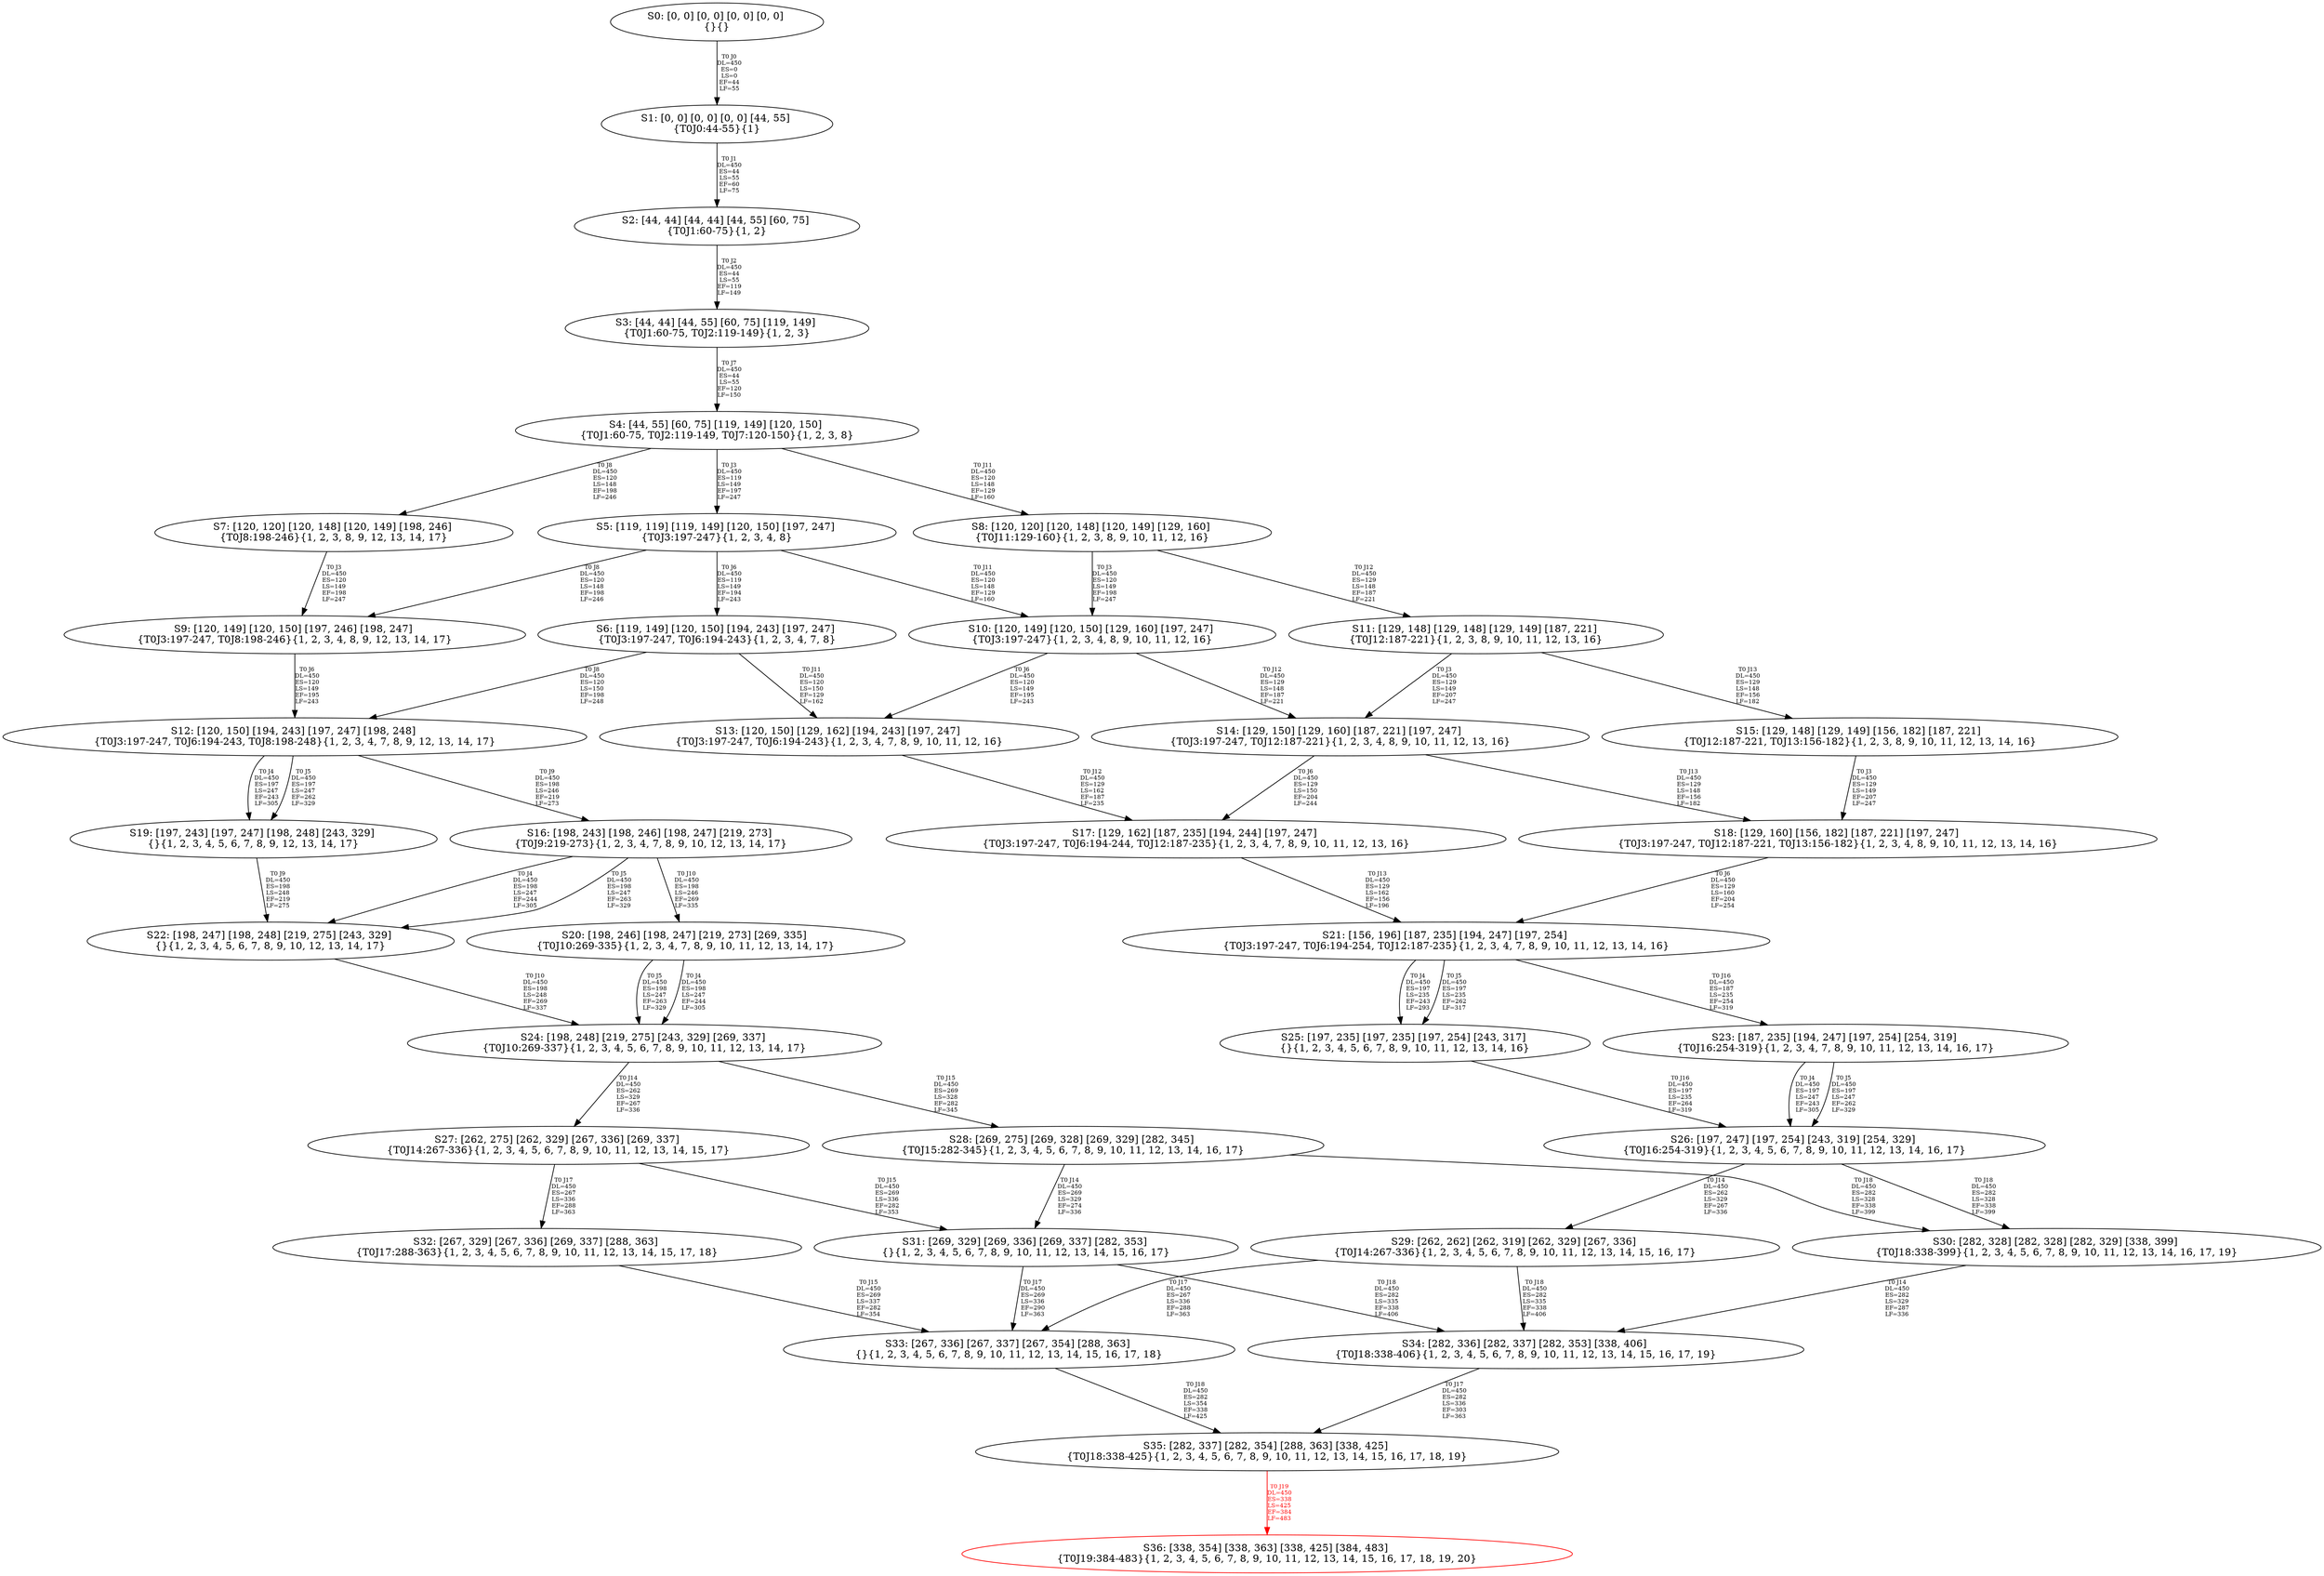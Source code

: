 digraph {
	S0[label="S0: [0, 0] [0, 0] [0, 0] [0, 0] \n{}{}"];
	S1[label="S1: [0, 0] [0, 0] [0, 0] [44, 55] \n{T0J0:44-55}{1}"];
	S2[label="S2: [44, 44] [44, 44] [44, 55] [60, 75] \n{T0J1:60-75}{1, 2}"];
	S3[label="S3: [44, 44] [44, 55] [60, 75] [119, 149] \n{T0J1:60-75, T0J2:119-149}{1, 2, 3}"];
	S4[label="S4: [44, 55] [60, 75] [119, 149] [120, 150] \n{T0J1:60-75, T0J2:119-149, T0J7:120-150}{1, 2, 3, 8}"];
	S5[label="S5: [119, 119] [119, 149] [120, 150] [197, 247] \n{T0J3:197-247}{1, 2, 3, 4, 8}"];
	S6[label="S6: [119, 149] [120, 150] [194, 243] [197, 247] \n{T0J3:197-247, T0J6:194-243}{1, 2, 3, 4, 7, 8}"];
	S7[label="S7: [120, 120] [120, 148] [120, 149] [198, 246] \n{T0J8:198-246}{1, 2, 3, 8, 9, 12, 13, 14, 17}"];
	S8[label="S8: [120, 120] [120, 148] [120, 149] [129, 160] \n{T0J11:129-160}{1, 2, 3, 8, 9, 10, 11, 12, 16}"];
	S9[label="S9: [120, 149] [120, 150] [197, 246] [198, 247] \n{T0J3:197-247, T0J8:198-246}{1, 2, 3, 4, 8, 9, 12, 13, 14, 17}"];
	S10[label="S10: [120, 149] [120, 150] [129, 160] [197, 247] \n{T0J3:197-247}{1, 2, 3, 4, 8, 9, 10, 11, 12, 16}"];
	S11[label="S11: [129, 148] [129, 148] [129, 149] [187, 221] \n{T0J12:187-221}{1, 2, 3, 8, 9, 10, 11, 12, 13, 16}"];
	S12[label="S12: [120, 150] [194, 243] [197, 247] [198, 248] \n{T0J3:197-247, T0J6:194-243, T0J8:198-248}{1, 2, 3, 4, 7, 8, 9, 12, 13, 14, 17}"];
	S13[label="S13: [120, 150] [129, 162] [194, 243] [197, 247] \n{T0J3:197-247, T0J6:194-243}{1, 2, 3, 4, 7, 8, 9, 10, 11, 12, 16}"];
	S14[label="S14: [129, 150] [129, 160] [187, 221] [197, 247] \n{T0J3:197-247, T0J12:187-221}{1, 2, 3, 4, 8, 9, 10, 11, 12, 13, 16}"];
	S15[label="S15: [129, 148] [129, 149] [156, 182] [187, 221] \n{T0J12:187-221, T0J13:156-182}{1, 2, 3, 8, 9, 10, 11, 12, 13, 14, 16}"];
	S16[label="S16: [198, 243] [198, 246] [198, 247] [219, 273] \n{T0J9:219-273}{1, 2, 3, 4, 7, 8, 9, 10, 12, 13, 14, 17}"];
	S17[label="S17: [129, 162] [187, 235] [194, 244] [197, 247] \n{T0J3:197-247, T0J6:194-244, T0J12:187-235}{1, 2, 3, 4, 7, 8, 9, 10, 11, 12, 13, 16}"];
	S18[label="S18: [129, 160] [156, 182] [187, 221] [197, 247] \n{T0J3:197-247, T0J12:187-221, T0J13:156-182}{1, 2, 3, 4, 8, 9, 10, 11, 12, 13, 14, 16}"];
	S19[label="S19: [197, 243] [197, 247] [198, 248] [243, 329] \n{}{1, 2, 3, 4, 5, 6, 7, 8, 9, 12, 13, 14, 17}"];
	S20[label="S20: [198, 246] [198, 247] [219, 273] [269, 335] \n{T0J10:269-335}{1, 2, 3, 4, 7, 8, 9, 10, 11, 12, 13, 14, 17}"];
	S21[label="S21: [156, 196] [187, 235] [194, 247] [197, 254] \n{T0J3:197-247, T0J6:194-254, T0J12:187-235}{1, 2, 3, 4, 7, 8, 9, 10, 11, 12, 13, 14, 16}"];
	S22[label="S22: [198, 247] [198, 248] [219, 275] [243, 329] \n{}{1, 2, 3, 4, 5, 6, 7, 8, 9, 10, 12, 13, 14, 17}"];
	S23[label="S23: [187, 235] [194, 247] [197, 254] [254, 319] \n{T0J16:254-319}{1, 2, 3, 4, 7, 8, 9, 10, 11, 12, 13, 14, 16, 17}"];
	S24[label="S24: [198, 248] [219, 275] [243, 329] [269, 337] \n{T0J10:269-337}{1, 2, 3, 4, 5, 6, 7, 8, 9, 10, 11, 12, 13, 14, 17}"];
	S25[label="S25: [197, 235] [197, 235] [197, 254] [243, 317] \n{}{1, 2, 3, 4, 5, 6, 7, 8, 9, 10, 11, 12, 13, 14, 16}"];
	S26[label="S26: [197, 247] [197, 254] [243, 319] [254, 329] \n{T0J16:254-319}{1, 2, 3, 4, 5, 6, 7, 8, 9, 10, 11, 12, 13, 14, 16, 17}"];
	S27[label="S27: [262, 275] [262, 329] [267, 336] [269, 337] \n{T0J14:267-336}{1, 2, 3, 4, 5, 6, 7, 8, 9, 10, 11, 12, 13, 14, 15, 17}"];
	S28[label="S28: [269, 275] [269, 328] [269, 329] [282, 345] \n{T0J15:282-345}{1, 2, 3, 4, 5, 6, 7, 8, 9, 10, 11, 12, 13, 14, 16, 17}"];
	S29[label="S29: [262, 262] [262, 319] [262, 329] [267, 336] \n{T0J14:267-336}{1, 2, 3, 4, 5, 6, 7, 8, 9, 10, 11, 12, 13, 14, 15, 16, 17}"];
	S30[label="S30: [282, 328] [282, 328] [282, 329] [338, 399] \n{T0J18:338-399}{1, 2, 3, 4, 5, 6, 7, 8, 9, 10, 11, 12, 13, 14, 16, 17, 19}"];
	S31[label="S31: [269, 329] [269, 336] [269, 337] [282, 353] \n{}{1, 2, 3, 4, 5, 6, 7, 8, 9, 10, 11, 12, 13, 14, 15, 16, 17}"];
	S32[label="S32: [267, 329] [267, 336] [269, 337] [288, 363] \n{T0J17:288-363}{1, 2, 3, 4, 5, 6, 7, 8, 9, 10, 11, 12, 13, 14, 15, 17, 18}"];
	S33[label="S33: [267, 336] [267, 337] [267, 354] [288, 363] \n{}{1, 2, 3, 4, 5, 6, 7, 8, 9, 10, 11, 12, 13, 14, 15, 16, 17, 18}"];
	S34[label="S34: [282, 336] [282, 337] [282, 353] [338, 406] \n{T0J18:338-406}{1, 2, 3, 4, 5, 6, 7, 8, 9, 10, 11, 12, 13, 14, 15, 16, 17, 19}"];
	S35[label="S35: [282, 337] [282, 354] [288, 363] [338, 425] \n{T0J18:338-425}{1, 2, 3, 4, 5, 6, 7, 8, 9, 10, 11, 12, 13, 14, 15, 16, 17, 18, 19}"];
	S36[label="S36: [338, 354] [338, 363] [338, 425] [384, 483] \n{T0J19:384-483}{1, 2, 3, 4, 5, 6, 7, 8, 9, 10, 11, 12, 13, 14, 15, 16, 17, 18, 19, 20}"];
	S0 -> S1[label="T0 J0\nDL=450\nES=0\nLS=0\nEF=44\nLF=55",fontsize=8];
	S1 -> S2[label="T0 J1\nDL=450\nES=44\nLS=55\nEF=60\nLF=75",fontsize=8];
	S2 -> S3[label="T0 J2\nDL=450\nES=44\nLS=55\nEF=119\nLF=149",fontsize=8];
	S3 -> S4[label="T0 J7\nDL=450\nES=44\nLS=55\nEF=120\nLF=150",fontsize=8];
	S4 -> S5[label="T0 J3\nDL=450\nES=119\nLS=149\nEF=197\nLF=247",fontsize=8];
	S4 -> S7[label="T0 J8\nDL=450\nES=120\nLS=148\nEF=198\nLF=246",fontsize=8];
	S4 -> S8[label="T0 J11\nDL=450\nES=120\nLS=148\nEF=129\nLF=160",fontsize=8];
	S5 -> S6[label="T0 J6\nDL=450\nES=119\nLS=149\nEF=194\nLF=243",fontsize=8];
	S5 -> S9[label="T0 J8\nDL=450\nES=120\nLS=148\nEF=198\nLF=246",fontsize=8];
	S5 -> S10[label="T0 J11\nDL=450\nES=120\nLS=148\nEF=129\nLF=160",fontsize=8];
	S6 -> S12[label="T0 J8\nDL=450\nES=120\nLS=150\nEF=198\nLF=248",fontsize=8];
	S6 -> S13[label="T0 J11\nDL=450\nES=120\nLS=150\nEF=129\nLF=162",fontsize=8];
	S7 -> S9[label="T0 J3\nDL=450\nES=120\nLS=149\nEF=198\nLF=247",fontsize=8];
	S8 -> S10[label="T0 J3\nDL=450\nES=120\nLS=149\nEF=198\nLF=247",fontsize=8];
	S8 -> S11[label="T0 J12\nDL=450\nES=129\nLS=148\nEF=187\nLF=221",fontsize=8];
	S9 -> S12[label="T0 J6\nDL=450\nES=120\nLS=149\nEF=195\nLF=243",fontsize=8];
	S10 -> S13[label="T0 J6\nDL=450\nES=120\nLS=149\nEF=195\nLF=243",fontsize=8];
	S10 -> S14[label="T0 J12\nDL=450\nES=129\nLS=148\nEF=187\nLF=221",fontsize=8];
	S11 -> S14[label="T0 J3\nDL=450\nES=129\nLS=149\nEF=207\nLF=247",fontsize=8];
	S11 -> S15[label="T0 J13\nDL=450\nES=129\nLS=148\nEF=156\nLF=182",fontsize=8];
	S12 -> S19[label="T0 J4\nDL=450\nES=197\nLS=247\nEF=243\nLF=305",fontsize=8];
	S12 -> S19[label="T0 J5\nDL=450\nES=197\nLS=247\nEF=262\nLF=329",fontsize=8];
	S12 -> S16[label="T0 J9\nDL=450\nES=198\nLS=246\nEF=219\nLF=273",fontsize=8];
	S13 -> S17[label="T0 J12\nDL=450\nES=129\nLS=162\nEF=187\nLF=235",fontsize=8];
	S14 -> S17[label="T0 J6\nDL=450\nES=129\nLS=150\nEF=204\nLF=244",fontsize=8];
	S14 -> S18[label="T0 J13\nDL=450\nES=129\nLS=148\nEF=156\nLF=182",fontsize=8];
	S15 -> S18[label="T0 J3\nDL=450\nES=129\nLS=149\nEF=207\nLF=247",fontsize=8];
	S16 -> S22[label="T0 J4\nDL=450\nES=198\nLS=247\nEF=244\nLF=305",fontsize=8];
	S16 -> S22[label="T0 J5\nDL=450\nES=198\nLS=247\nEF=263\nLF=329",fontsize=8];
	S16 -> S20[label="T0 J10\nDL=450\nES=198\nLS=246\nEF=269\nLF=335",fontsize=8];
	S17 -> S21[label="T0 J13\nDL=450\nES=129\nLS=162\nEF=156\nLF=196",fontsize=8];
	S18 -> S21[label="T0 J6\nDL=450\nES=129\nLS=160\nEF=204\nLF=254",fontsize=8];
	S19 -> S22[label="T0 J9\nDL=450\nES=198\nLS=248\nEF=219\nLF=275",fontsize=8];
	S20 -> S24[label="T0 J4\nDL=450\nES=198\nLS=247\nEF=244\nLF=305",fontsize=8];
	S20 -> S24[label="T0 J5\nDL=450\nES=198\nLS=247\nEF=263\nLF=329",fontsize=8];
	S21 -> S25[label="T0 J4\nDL=450\nES=197\nLS=235\nEF=243\nLF=293",fontsize=8];
	S21 -> S25[label="T0 J5\nDL=450\nES=197\nLS=235\nEF=262\nLF=317",fontsize=8];
	S21 -> S23[label="T0 J16\nDL=450\nES=187\nLS=235\nEF=254\nLF=319",fontsize=8];
	S22 -> S24[label="T0 J10\nDL=450\nES=198\nLS=248\nEF=269\nLF=337",fontsize=8];
	S23 -> S26[label="T0 J4\nDL=450\nES=197\nLS=247\nEF=243\nLF=305",fontsize=8];
	S23 -> S26[label="T0 J5\nDL=450\nES=197\nLS=247\nEF=262\nLF=329",fontsize=8];
	S24 -> S27[label="T0 J14\nDL=450\nES=262\nLS=329\nEF=267\nLF=336",fontsize=8];
	S24 -> S28[label="T0 J15\nDL=450\nES=269\nLS=328\nEF=282\nLF=345",fontsize=8];
	S25 -> S26[label="T0 J16\nDL=450\nES=197\nLS=235\nEF=264\nLF=319",fontsize=8];
	S26 -> S29[label="T0 J14\nDL=450\nES=262\nLS=329\nEF=267\nLF=336",fontsize=8];
	S26 -> S30[label="T0 J18\nDL=450\nES=282\nLS=328\nEF=338\nLF=399",fontsize=8];
	S27 -> S31[label="T0 J15\nDL=450\nES=269\nLS=336\nEF=282\nLF=353",fontsize=8];
	S27 -> S32[label="T0 J17\nDL=450\nES=267\nLS=336\nEF=288\nLF=363",fontsize=8];
	S28 -> S31[label="T0 J14\nDL=450\nES=269\nLS=329\nEF=274\nLF=336",fontsize=8];
	S28 -> S30[label="T0 J18\nDL=450\nES=282\nLS=328\nEF=338\nLF=399",fontsize=8];
	S29 -> S33[label="T0 J17\nDL=450\nES=267\nLS=336\nEF=288\nLF=363",fontsize=8];
	S29 -> S34[label="T0 J18\nDL=450\nES=282\nLS=335\nEF=338\nLF=406",fontsize=8];
	S30 -> S34[label="T0 J14\nDL=450\nES=282\nLS=329\nEF=287\nLF=336",fontsize=8];
	S31 -> S33[label="T0 J17\nDL=450\nES=269\nLS=336\nEF=290\nLF=363",fontsize=8];
	S31 -> S34[label="T0 J18\nDL=450\nES=282\nLS=335\nEF=338\nLF=406",fontsize=8];
	S32 -> S33[label="T0 J15\nDL=450\nES=269\nLS=337\nEF=282\nLF=354",fontsize=8];
	S33 -> S35[label="T0 J18\nDL=450\nES=282\nLS=354\nEF=338\nLF=425",fontsize=8];
	S34 -> S35[label="T0 J17\nDL=450\nES=282\nLS=336\nEF=303\nLF=363",fontsize=8];
	S35 -> S36[label="T0 J19\nDL=450\nES=338\nLS=425\nEF=384\nLF=483",color=Red,fontcolor=Red,fontsize=8];
S36[color=Red];
}
